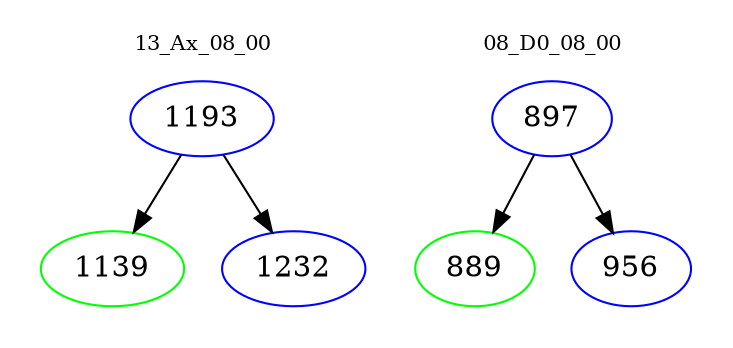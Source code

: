 digraph{
subgraph cluster_0 {
color = white
label = "13_Ax_08_00";
fontsize=10;
T0_1193 [label="1193", color="blue"]
T0_1193 -> T0_1139 [color="black"]
T0_1139 [label="1139", color="green"]
T0_1193 -> T0_1232 [color="black"]
T0_1232 [label="1232", color="blue"]
}
subgraph cluster_1 {
color = white
label = "08_D0_08_00";
fontsize=10;
T1_897 [label="897", color="blue"]
T1_897 -> T1_889 [color="black"]
T1_889 [label="889", color="green"]
T1_897 -> T1_956 [color="black"]
T1_956 [label="956", color="blue"]
}
}
